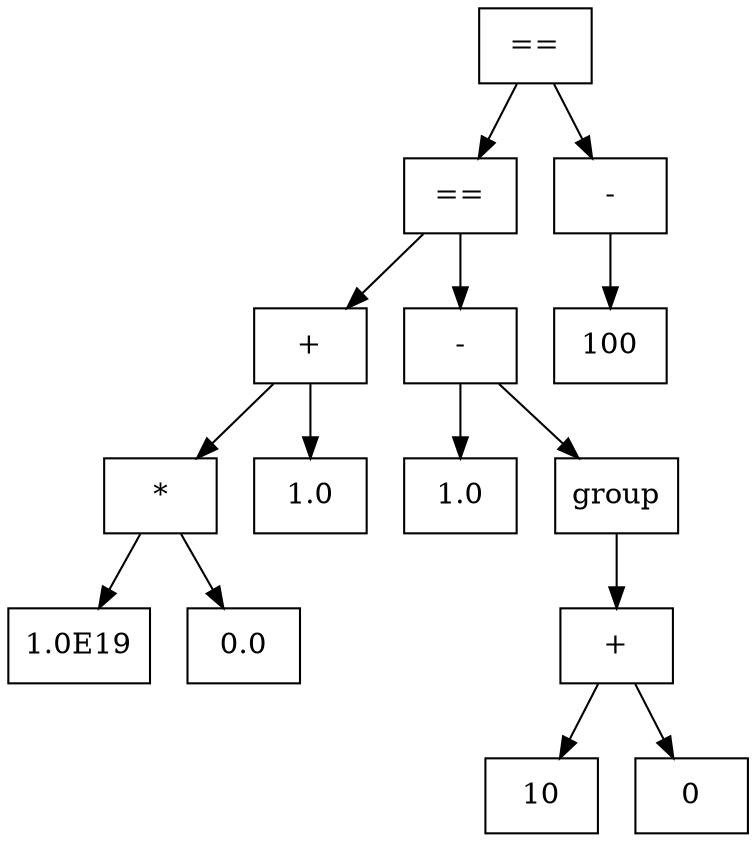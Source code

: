 digraph G {
node [shape=box];
node849460928 [label="=="];
node580024961 [label="=="];
node2027961269 [label="+"];
node1586270964 [label="*"];
node1642360923 [label="1.0E19"];
node1343441044 [label="0.0"];
node1586270964 -> node1642360923;
node1586270964 -> node1343441044;
node693632176 [label="1.0"];
node2027961269 -> node1586270964;
node2027961269 -> node693632176;
node326549596 [label="-"];
node1364335809 [label="1.0"];
node458209687 [label="group"];
node233530418 [label="+"];
node683287027 [label="10"];
node1766822961 [label="0"];
node233530418 -> node683287027;
node233530418 -> node1766822961;
node458209687 -> node233530418;
node326549596 -> node1364335809;
node326549596 -> node458209687;
node580024961 -> node2027961269;
node580024961 -> node326549596;
node254413710 [label="-"];
node1496724653 [label="100"];
node254413710 -> node1496724653;
node849460928 -> node580024961;
node849460928 -> node254413710;
}
